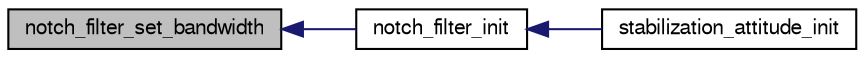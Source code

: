 digraph "notch_filter_set_bandwidth"
{
  edge [fontname="FreeSans",fontsize="10",labelfontname="FreeSans",labelfontsize="10"];
  node [fontname="FreeSans",fontsize="10",shape=record];
  rankdir="LR";
  Node1 [label="notch_filter_set_bandwidth",height=0.2,width=0.4,color="black", fillcolor="grey75", style="filled", fontcolor="black"];
  Node1 -> Node2 [dir="back",color="midnightblue",fontsize="10",style="solid",fontname="FreeSans"];
  Node2 [label="notch_filter_init",height=0.2,width=0.4,color="black", fillcolor="white", style="filled",URL="$notch__filter_8h.html#af50ebbdb691b29bda4339609b8c7a2ad",tooltip="Initialize second order notch filter. "];
  Node2 -> Node3 [dir="back",color="midnightblue",fontsize="10",style="solid",fontname="FreeSans"];
  Node3 [label="stabilization_attitude_init",height=0.2,width=0.4,color="black", fillcolor="white", style="filled",URL="$stabilization__attitude__heli__indi_8c.html#a03d27593d891182c04fc5337766733d1",tooltip="stabilization_attitude_init "];
}
